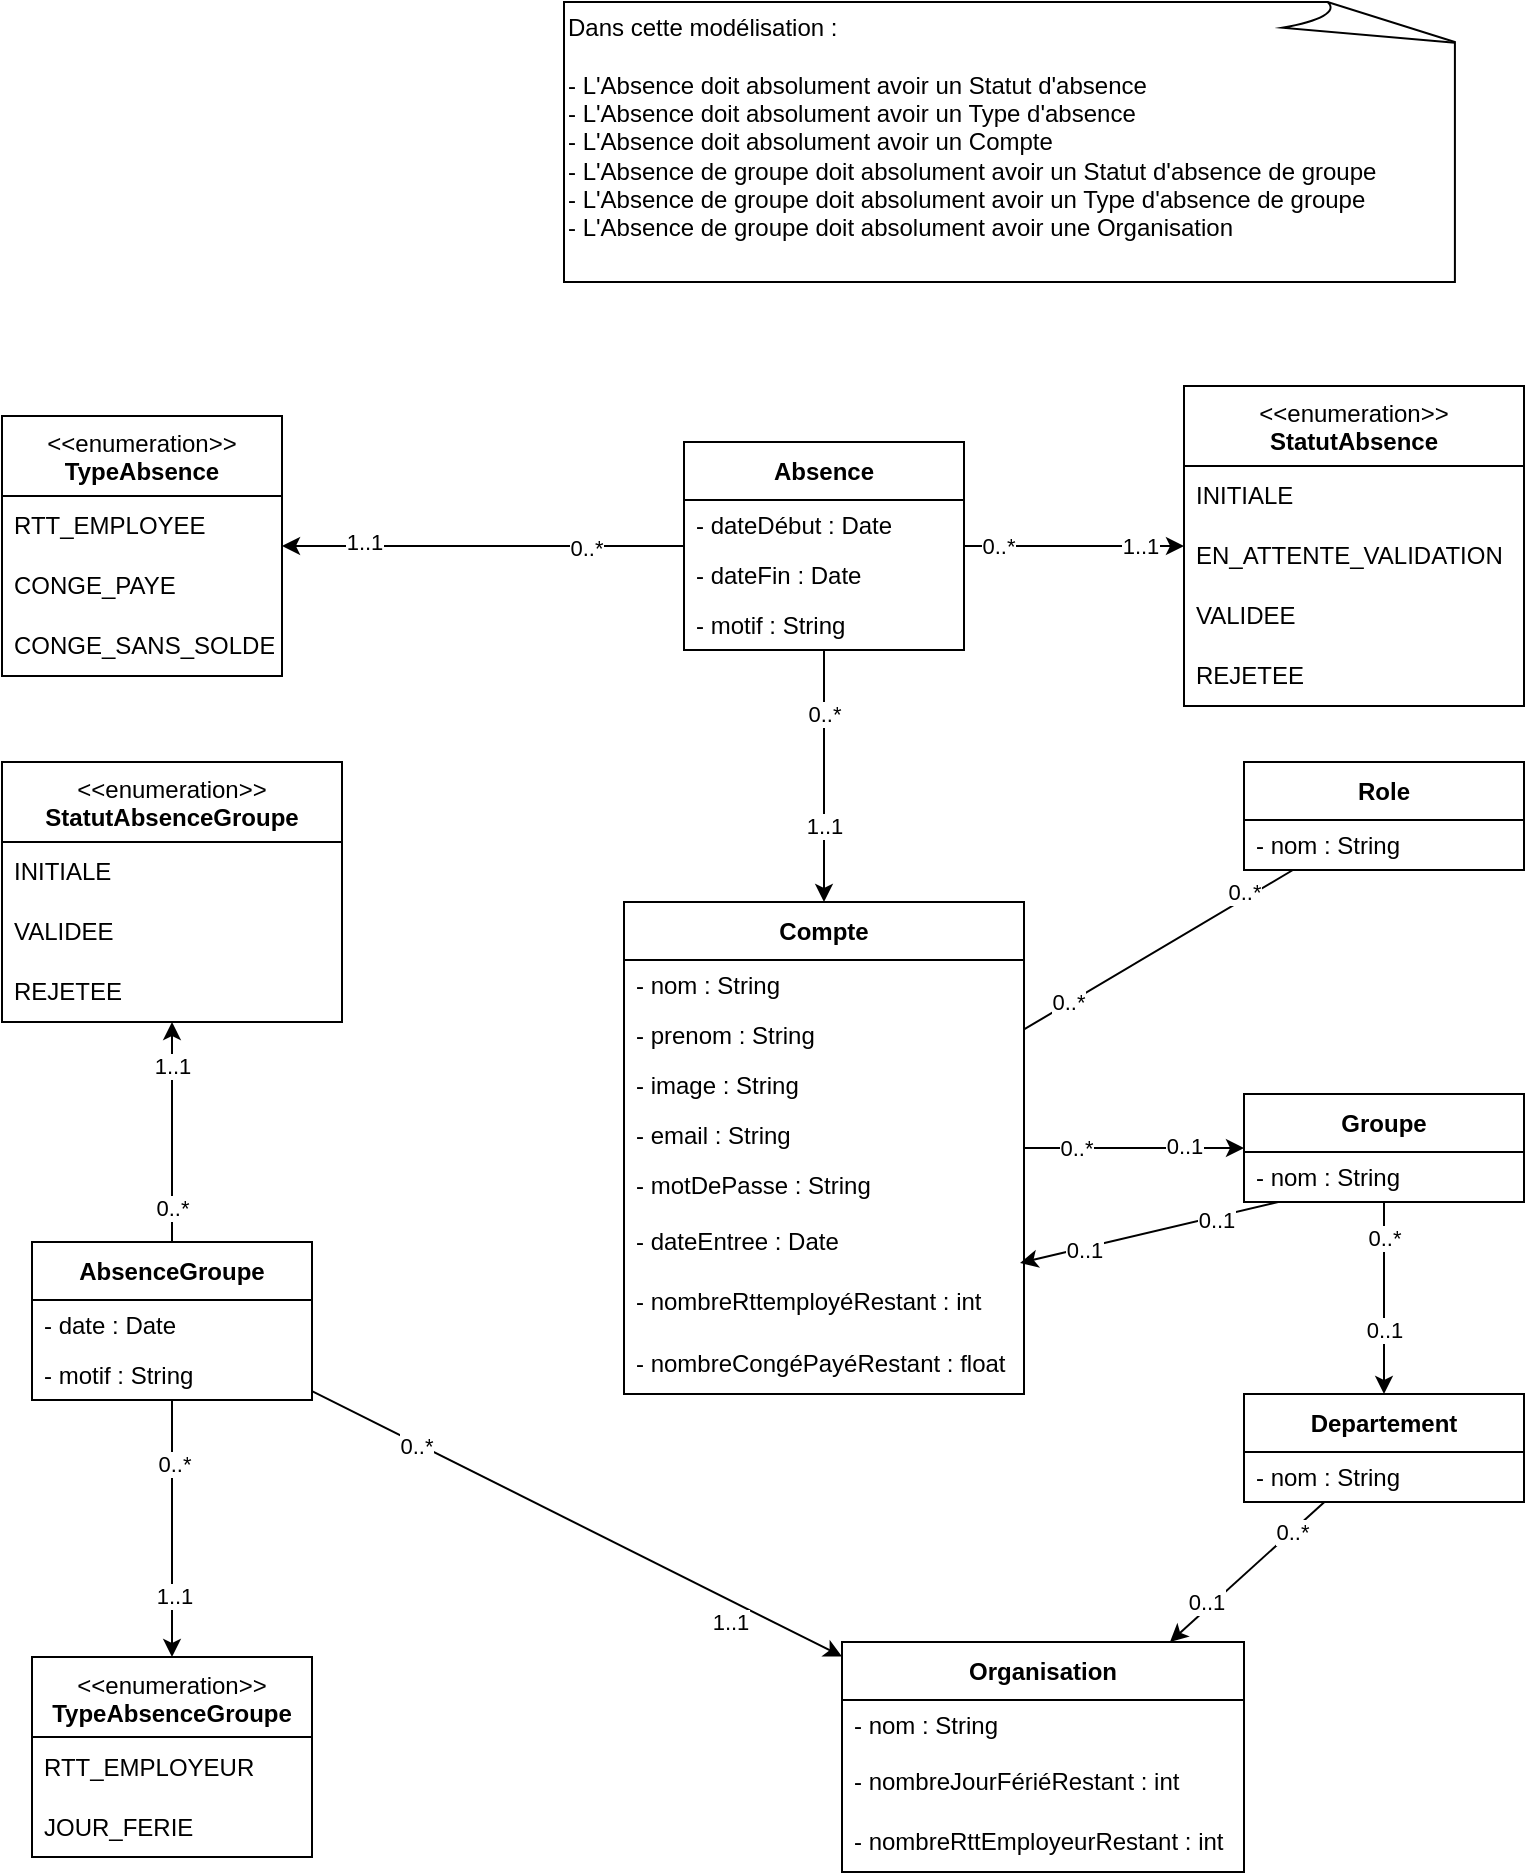 <mxfile version="24.0.4" type="device">
  <diagram name="Page-1" id="GdpQ8QCCqcLm-3y2WRk1">
    <mxGraphModel dx="1050" dy="629" grid="1" gridSize="10" guides="1" tooltips="1" connect="1" arrows="1" fold="1" page="1" pageScale="1" pageWidth="827" pageHeight="1169" math="0" shadow="0">
      <root>
        <mxCell id="0" />
        <mxCell id="1" parent="0" />
        <mxCell id="LfLRc4J-cQUVyY4kK2IP-9" style="rounded=0;orthogonalLoop=1;jettySize=auto;html=1;endArrow=none;endFill=0;" parent="1" source="LfLRc4J-cQUVyY4kK2IP-1" target="LfLRc4J-cQUVyY4kK2IP-6" edge="1">
          <mxGeometry relative="1" as="geometry" />
        </mxCell>
        <mxCell id="LfLRc4J-cQUVyY4kK2IP-13" value="0..*" style="edgeLabel;html=1;align=center;verticalAlign=middle;resizable=0;points=[];" parent="LfLRc4J-cQUVyY4kK2IP-9" vertex="1" connectable="0">
          <mxGeometry x="-0.669" y="1" relative="1" as="geometry">
            <mxPoint as="offset" />
          </mxGeometry>
        </mxCell>
        <mxCell id="LfLRc4J-cQUVyY4kK2IP-14" value="0..*" style="edgeLabel;html=1;align=center;verticalAlign=middle;resizable=0;points=[];" parent="LfLRc4J-cQUVyY4kK2IP-9" vertex="1" connectable="0">
          <mxGeometry x="0.719" y="1" relative="1" as="geometry">
            <mxPoint x="-5" as="offset" />
          </mxGeometry>
        </mxCell>
        <mxCell id="I-WAB1I7mNiSq00kfVB7-53" style="rounded=0;orthogonalLoop=1;jettySize=auto;html=1;endArrow=classic;endFill=1;" parent="1" source="4feSXHJZp7RiM_NK68ZN-1" target="I-WAB1I7mNiSq00kfVB7-45" edge="1">
          <mxGeometry relative="1" as="geometry" />
        </mxCell>
        <mxCell id="I-WAB1I7mNiSq00kfVB7-54" value="0..*" style="edgeLabel;html=1;align=center;verticalAlign=middle;resizable=0;points=[];" parent="I-WAB1I7mNiSq00kfVB7-53" vertex="1" connectable="0">
          <mxGeometry x="-0.577" relative="1" as="geometry">
            <mxPoint as="offset" />
          </mxGeometry>
        </mxCell>
        <mxCell id="I-WAB1I7mNiSq00kfVB7-55" value="0..1" style="edgeLabel;html=1;align=center;verticalAlign=middle;resizable=0;points=[];" parent="I-WAB1I7mNiSq00kfVB7-53" vertex="1" connectable="0">
          <mxGeometry x="0.647" relative="1" as="geometry">
            <mxPoint x="4" y="-8" as="offset" />
          </mxGeometry>
        </mxCell>
        <mxCell id="LfLRc4J-cQUVyY4kK2IP-1" value="Compte" style="swimlane;fontStyle=1;align=center;verticalAlign=middle;childLayout=stackLayout;horizontal=1;startSize=29;horizontalStack=0;resizeParent=1;resizeParentMax=0;resizeLast=0;collapsible=0;marginBottom=0;html=1;whiteSpace=wrap;" parent="1" vertex="1">
          <mxGeometry x="350" y="460" width="200" height="246" as="geometry" />
        </mxCell>
        <mxCell id="LfLRc4J-cQUVyY4kK2IP-3" value="- nom&amp;nbsp;: String" style="text;html=1;strokeColor=none;fillColor=none;align=left;verticalAlign=middle;spacingLeft=4;spacingRight=4;overflow=hidden;rotatable=0;points=[[0,0.5],[1,0.5]];portConstraint=eastwest;whiteSpace=wrap;" parent="LfLRc4J-cQUVyY4kK2IP-1" vertex="1">
          <mxGeometry y="29" width="200" height="25" as="geometry" />
        </mxCell>
        <mxCell id="LfLRc4J-cQUVyY4kK2IP-4" value="- prenom&amp;nbsp;: String" style="text;html=1;strokeColor=none;fillColor=none;align=left;verticalAlign=middle;spacingLeft=4;spacingRight=4;overflow=hidden;rotatable=0;points=[[0,0.5],[1,0.5]];portConstraint=eastwest;whiteSpace=wrap;" parent="LfLRc4J-cQUVyY4kK2IP-1" vertex="1">
          <mxGeometry y="54" width="200" height="25" as="geometry" />
        </mxCell>
        <mxCell id="I-WAB1I7mNiSq00kfVB7-18" value="- image : String" style="text;html=1;strokeColor=none;fillColor=none;align=left;verticalAlign=middle;spacingLeft=4;spacingRight=4;overflow=hidden;rotatable=0;points=[[0,0.5],[1,0.5]];portConstraint=eastwest;whiteSpace=wrap;" parent="LfLRc4J-cQUVyY4kK2IP-1" vertex="1">
          <mxGeometry y="79" width="200" height="25" as="geometry" />
        </mxCell>
        <mxCell id="I-WAB1I7mNiSq00kfVB7-19" value="- email : String" style="text;html=1;strokeColor=none;fillColor=none;align=left;verticalAlign=middle;spacingLeft=4;spacingRight=4;overflow=hidden;rotatable=0;points=[[0,0.5],[1,0.5]];portConstraint=eastwest;whiteSpace=wrap;" parent="LfLRc4J-cQUVyY4kK2IP-1" vertex="1">
          <mxGeometry y="104" width="200" height="25" as="geometry" />
        </mxCell>
        <mxCell id="I-WAB1I7mNiSq00kfVB7-20" value="- motDePasse : String" style="text;html=1;strokeColor=none;fillColor=none;align=left;verticalAlign=middle;spacingLeft=4;spacingRight=4;overflow=hidden;rotatable=0;points=[[0,0.5],[1,0.5]];portConstraint=eastwest;whiteSpace=wrap;" parent="LfLRc4J-cQUVyY4kK2IP-1" vertex="1">
          <mxGeometry y="129" width="200" height="25" as="geometry" />
        </mxCell>
        <mxCell id="4feSXHJZp7RiM_NK68ZN-11" value="- dateEntree : Date" style="text;html=1;strokeColor=none;fillColor=none;align=left;verticalAlign=middle;spacingLeft=4;spacingRight=4;overflow=hidden;rotatable=0;points=[[0,0.5],[1,0.5]];portConstraint=eastwest;whiteSpace=wrap;" parent="LfLRc4J-cQUVyY4kK2IP-1" vertex="1">
          <mxGeometry y="154" width="200" height="31" as="geometry" />
        </mxCell>
        <mxCell id="I-WAB1I7mNiSq00kfVB7-61" value="- nombreRttemployéRestant : int" style="text;html=1;strokeColor=none;fillColor=none;align=left;verticalAlign=middle;spacingLeft=4;spacingRight=4;overflow=hidden;rotatable=0;points=[[0,0.5],[1,0.5]];portConstraint=eastwest;whiteSpace=wrap;" parent="LfLRc4J-cQUVyY4kK2IP-1" vertex="1">
          <mxGeometry y="185" width="200" height="30" as="geometry" />
        </mxCell>
        <mxCell id="I-WAB1I7mNiSq00kfVB7-60" value="- nombreCongéPayéRestant : float" style="text;html=1;strokeColor=none;fillColor=none;align=left;verticalAlign=middle;spacingLeft=4;spacingRight=4;overflow=hidden;rotatable=0;points=[[0,0.5],[1,0.5]];portConstraint=eastwest;whiteSpace=wrap;" parent="LfLRc4J-cQUVyY4kK2IP-1" vertex="1">
          <mxGeometry y="215" width="200" height="31" as="geometry" />
        </mxCell>
        <mxCell id="LfLRc4J-cQUVyY4kK2IP-6" value="Role" style="swimlane;fontStyle=1;align=center;verticalAlign=middle;childLayout=stackLayout;horizontal=1;startSize=29;horizontalStack=0;resizeParent=1;resizeParentMax=0;resizeLast=0;collapsible=0;marginBottom=0;html=1;whiteSpace=wrap;" parent="1" vertex="1">
          <mxGeometry x="660" y="390" width="140" height="54" as="geometry" />
        </mxCell>
        <mxCell id="LfLRc4J-cQUVyY4kK2IP-7" value="- nom&amp;nbsp;: String" style="text;html=1;strokeColor=none;fillColor=none;align=left;verticalAlign=middle;spacingLeft=4;spacingRight=4;overflow=hidden;rotatable=0;points=[[0,0.5],[1,0.5]];portConstraint=eastwest;whiteSpace=wrap;" parent="LfLRc4J-cQUVyY4kK2IP-6" vertex="1">
          <mxGeometry y="29" width="140" height="25" as="geometry" />
        </mxCell>
        <mxCell id="LfLRc4J-cQUVyY4kK2IP-16" value="Dans cette modélisation :&lt;div&gt;&lt;br&gt;&lt;div&gt;- L&#39;Absence doit absolument avoir un Statut d&#39;absence&lt;/div&gt;&lt;div&gt;- L&#39;Absence doit absolument avoir un Type d&#39;absence&lt;/div&gt;&lt;div&gt;- L&#39;Absence doit absolument avoir un Compte&lt;/div&gt;&lt;div&gt;&lt;div&gt;- L&#39;Absence de groupe doit absolument avoir un Statut d&#39;absence de groupe&lt;/div&gt;&lt;div&gt;- L&#39;Absence&amp;nbsp;&lt;span style=&quot;background-color: initial;&quot;&gt;de groupe&lt;/span&gt;&lt;span style=&quot;background-color: initial;&quot;&gt;&amp;nbsp;doit absolument avoir un Type d&#39;absence&amp;nbsp;&lt;/span&gt;&lt;span style=&quot;background-color: initial;&quot;&gt;de groupe&lt;/span&gt;&lt;/div&gt;&lt;div&gt;- L&#39;Absence&amp;nbsp;&lt;span style=&quot;background-color: initial;&quot;&gt;de groupe&lt;/span&gt;&lt;span style=&quot;background-color: initial;&quot;&gt;&amp;nbsp;doit absolument avoir une Organisation&lt;/span&gt;&lt;/div&gt;&lt;/div&gt;&lt;/div&gt;&lt;div&gt;&lt;br&gt;&lt;/div&gt;" style="whiteSpace=wrap;html=1;shape=mxgraph.basic.document;align=left;" parent="1" vertex="1">
          <mxGeometry x="320" y="10" width="450" height="140" as="geometry" />
        </mxCell>
        <mxCell id="I-WAB1I7mNiSq00kfVB7-10" style="rounded=0;orthogonalLoop=1;jettySize=auto;html=1;endArrow=classic;endFill=1;" parent="1" source="I-WAB1I7mNiSq00kfVB7-1" target="BqRvHFFIeFbXiYeZG0hF-3" edge="1">
          <mxGeometry relative="1" as="geometry" />
        </mxCell>
        <mxCell id="I-WAB1I7mNiSq00kfVB7-16" value="0..*" style="edgeLabel;html=1;align=center;verticalAlign=middle;resizable=0;points=[];" parent="I-WAB1I7mNiSq00kfVB7-10" vertex="1" connectable="0">
          <mxGeometry x="-0.511" y="1" relative="1" as="geometry">
            <mxPoint as="offset" />
          </mxGeometry>
        </mxCell>
        <mxCell id="I-WAB1I7mNiSq00kfVB7-17" value="1..1" style="edgeLabel;html=1;align=center;verticalAlign=middle;resizable=0;points=[];" parent="I-WAB1I7mNiSq00kfVB7-10" vertex="1" connectable="0">
          <mxGeometry x="0.715" y="2" relative="1" as="geometry">
            <mxPoint x="12" y="-4" as="offset" />
          </mxGeometry>
        </mxCell>
        <mxCell id="I-WAB1I7mNiSq00kfVB7-13" style="rounded=0;orthogonalLoop=1;jettySize=auto;html=1;endArrow=classic;endFill=1;" parent="1" source="I-WAB1I7mNiSq00kfVB7-1" target="BqRvHFFIeFbXiYeZG0hF-1" edge="1">
          <mxGeometry relative="1" as="geometry" />
        </mxCell>
        <mxCell id="I-WAB1I7mNiSq00kfVB7-14" value="1..1" style="edgeLabel;html=1;align=center;verticalAlign=middle;resizable=0;points=[];" parent="I-WAB1I7mNiSq00kfVB7-13" vertex="1" connectable="0">
          <mxGeometry x="0.604" relative="1" as="geometry">
            <mxPoint as="offset" />
          </mxGeometry>
        </mxCell>
        <mxCell id="I-WAB1I7mNiSq00kfVB7-15" value="0..*" style="edgeLabel;html=1;align=center;verticalAlign=middle;resizable=0;points=[];" parent="I-WAB1I7mNiSq00kfVB7-13" vertex="1" connectable="0">
          <mxGeometry x="-0.688" relative="1" as="geometry">
            <mxPoint as="offset" />
          </mxGeometry>
        </mxCell>
        <mxCell id="I-WAB1I7mNiSq00kfVB7-40" style="rounded=0;orthogonalLoop=1;jettySize=auto;html=1;endArrow=classic;endFill=1;startArrow=none;startFill=0;" parent="1" source="I-WAB1I7mNiSq00kfVB7-1" target="LfLRc4J-cQUVyY4kK2IP-1" edge="1">
          <mxGeometry relative="1" as="geometry" />
        </mxCell>
        <mxCell id="I-WAB1I7mNiSq00kfVB7-41" value="0..*" style="edgeLabel;html=1;align=center;verticalAlign=middle;resizable=0;points=[];" parent="I-WAB1I7mNiSq00kfVB7-40" vertex="1" connectable="0">
          <mxGeometry x="-0.612" relative="1" as="geometry">
            <mxPoint y="7" as="offset" />
          </mxGeometry>
        </mxCell>
        <mxCell id="I-WAB1I7mNiSq00kfVB7-42" value="1..1" style="edgeLabel;html=1;align=center;verticalAlign=middle;resizable=0;points=[];" parent="I-WAB1I7mNiSq00kfVB7-40" vertex="1" connectable="0">
          <mxGeometry x="0.582" relative="1" as="geometry">
            <mxPoint y="-12" as="offset" />
          </mxGeometry>
        </mxCell>
        <mxCell id="I-WAB1I7mNiSq00kfVB7-1" value="Absence" style="swimlane;fontStyle=1;align=center;verticalAlign=middle;childLayout=stackLayout;horizontal=1;startSize=29;horizontalStack=0;resizeParent=1;resizeParentMax=0;resizeLast=0;collapsible=0;marginBottom=0;html=1;whiteSpace=wrap;" parent="1" vertex="1">
          <mxGeometry x="380" y="230" width="140" height="104" as="geometry" />
        </mxCell>
        <mxCell id="I-WAB1I7mNiSq00kfVB7-2" value="- dateDébut : Date" style="text;html=1;strokeColor=none;fillColor=none;align=left;verticalAlign=middle;spacingLeft=4;spacingRight=4;overflow=hidden;rotatable=0;points=[[0,0.5],[1,0.5]];portConstraint=eastwest;whiteSpace=wrap;" parent="I-WAB1I7mNiSq00kfVB7-1" vertex="1">
          <mxGeometry y="29" width="140" height="25" as="geometry" />
        </mxCell>
        <mxCell id="I-WAB1I7mNiSq00kfVB7-3" value="- dateFin : Date" style="text;html=1;strokeColor=none;fillColor=none;align=left;verticalAlign=middle;spacingLeft=4;spacingRight=4;overflow=hidden;rotatable=0;points=[[0,0.5],[1,0.5]];portConstraint=eastwest;whiteSpace=wrap;" parent="I-WAB1I7mNiSq00kfVB7-1" vertex="1">
          <mxGeometry y="54" width="140" height="25" as="geometry" />
        </mxCell>
        <mxCell id="I-WAB1I7mNiSq00kfVB7-5" value="- motif&amp;nbsp;: String" style="text;html=1;strokeColor=none;fillColor=none;align=left;verticalAlign=middle;spacingLeft=4;spacingRight=4;overflow=hidden;rotatable=0;points=[[0,0.5],[1,0.5]];portConstraint=eastwest;whiteSpace=wrap;" parent="I-WAB1I7mNiSq00kfVB7-1" vertex="1">
          <mxGeometry y="79" width="140" height="25" as="geometry" />
        </mxCell>
        <mxCell id="I-WAB1I7mNiSq00kfVB7-24" style="rounded=0;orthogonalLoop=1;jettySize=auto;html=1;endArrow=classic;endFill=1;" parent="1" source="I-WAB1I7mNiSq00kfVB7-30" target="BqRvHFFIeFbXiYeZG0hF-8" edge="1">
          <mxGeometry relative="1" as="geometry" />
        </mxCell>
        <mxCell id="I-WAB1I7mNiSq00kfVB7-25" value="0..*" style="edgeLabel;html=1;align=center;verticalAlign=middle;resizable=0;points=[];" parent="I-WAB1I7mNiSq00kfVB7-24" vertex="1" connectable="0">
          <mxGeometry x="-0.511" y="1" relative="1" as="geometry">
            <mxPoint as="offset" />
          </mxGeometry>
        </mxCell>
        <mxCell id="I-WAB1I7mNiSq00kfVB7-26" value="1..1" style="edgeLabel;html=1;align=center;verticalAlign=middle;resizable=0;points=[];" parent="I-WAB1I7mNiSq00kfVB7-24" vertex="1" connectable="0">
          <mxGeometry x="0.715" y="2" relative="1" as="geometry">
            <mxPoint x="-1" y="-12" as="offset" />
          </mxGeometry>
        </mxCell>
        <mxCell id="I-WAB1I7mNiSq00kfVB7-27" style="rounded=0;orthogonalLoop=1;jettySize=auto;html=1;endArrow=classic;endFill=1;" parent="1" source="I-WAB1I7mNiSq00kfVB7-30" target="BqRvHFFIeFbXiYeZG0hF-13" edge="1">
          <mxGeometry relative="1" as="geometry" />
        </mxCell>
        <mxCell id="I-WAB1I7mNiSq00kfVB7-28" value="1..1" style="edgeLabel;html=1;align=center;verticalAlign=middle;resizable=0;points=[];" parent="I-WAB1I7mNiSq00kfVB7-27" vertex="1" connectable="0">
          <mxGeometry x="0.604" relative="1" as="geometry">
            <mxPoint as="offset" />
          </mxGeometry>
        </mxCell>
        <mxCell id="I-WAB1I7mNiSq00kfVB7-29" value="0..*" style="edgeLabel;html=1;align=center;verticalAlign=middle;resizable=0;points=[];" parent="I-WAB1I7mNiSq00kfVB7-27" vertex="1" connectable="0">
          <mxGeometry x="-0.688" relative="1" as="geometry">
            <mxPoint as="offset" />
          </mxGeometry>
        </mxCell>
        <mxCell id="I-WAB1I7mNiSq00kfVB7-30" value="AbsenceGroupe" style="swimlane;fontStyle=1;align=center;verticalAlign=middle;childLayout=stackLayout;horizontal=1;startSize=29;horizontalStack=0;resizeParent=1;resizeParentMax=0;resizeLast=0;collapsible=0;marginBottom=0;html=1;whiteSpace=wrap;" parent="1" vertex="1">
          <mxGeometry x="54" y="630" width="140" height="79" as="geometry" />
        </mxCell>
        <mxCell id="I-WAB1I7mNiSq00kfVB7-31" value="- date : Date" style="text;html=1;strokeColor=none;fillColor=none;align=left;verticalAlign=middle;spacingLeft=4;spacingRight=4;overflow=hidden;rotatable=0;points=[[0,0.5],[1,0.5]];portConstraint=eastwest;whiteSpace=wrap;" parent="I-WAB1I7mNiSq00kfVB7-30" vertex="1">
          <mxGeometry y="29" width="140" height="25" as="geometry" />
        </mxCell>
        <mxCell id="I-WAB1I7mNiSq00kfVB7-33" value="- motif : String" style="text;html=1;strokeColor=none;fillColor=none;align=left;verticalAlign=middle;spacingLeft=4;spacingRight=4;overflow=hidden;rotatable=0;points=[[0,0.5],[1,0.5]];portConstraint=eastwest;whiteSpace=wrap;" parent="I-WAB1I7mNiSq00kfVB7-30" vertex="1">
          <mxGeometry y="54" width="140" height="25" as="geometry" />
        </mxCell>
        <mxCell id="I-WAB1I7mNiSq00kfVB7-56" style="rounded=0;orthogonalLoop=1;jettySize=auto;html=1;endArrow=none;endFill=0;startArrow=classic;startFill=1;" parent="1" source="I-WAB1I7mNiSq00kfVB7-45" target="I-WAB1I7mNiSq00kfVB7-30" edge="1">
          <mxGeometry relative="1" as="geometry" />
        </mxCell>
        <mxCell id="I-WAB1I7mNiSq00kfVB7-57" value="1..1" style="edgeLabel;html=1;align=center;verticalAlign=middle;resizable=0;points=[];" parent="I-WAB1I7mNiSq00kfVB7-56" vertex="1" connectable="0">
          <mxGeometry x="-0.579" y="1" relative="1" as="geometry">
            <mxPoint y="10" as="offset" />
          </mxGeometry>
        </mxCell>
        <mxCell id="I-WAB1I7mNiSq00kfVB7-58" value="0..*" style="edgeLabel;html=1;align=center;verticalAlign=middle;resizable=0;points=[];" parent="I-WAB1I7mNiSq00kfVB7-56" vertex="1" connectable="0">
          <mxGeometry x="0.605" y="1" relative="1" as="geometry">
            <mxPoint as="offset" />
          </mxGeometry>
        </mxCell>
        <mxCell id="I-WAB1I7mNiSq00kfVB7-45" value="Organisation" style="swimlane;fontStyle=1;align=center;verticalAlign=middle;childLayout=stackLayout;horizontal=1;startSize=29;horizontalStack=0;resizeParent=1;resizeParentMax=0;resizeLast=0;collapsible=0;marginBottom=0;html=1;whiteSpace=wrap;" parent="1" vertex="1">
          <mxGeometry x="459" y="830" width="201" height="115" as="geometry" />
        </mxCell>
        <mxCell id="I-WAB1I7mNiSq00kfVB7-46" value="- nom : String" style="text;html=1;strokeColor=none;fillColor=none;align=left;verticalAlign=middle;spacingLeft=4;spacingRight=4;overflow=hidden;rotatable=0;points=[[0,0.5],[1,0.5]];portConstraint=eastwest;whiteSpace=wrap;" parent="I-WAB1I7mNiSq00kfVB7-45" vertex="1">
          <mxGeometry y="29" width="201" height="25" as="geometry" />
        </mxCell>
        <mxCell id="I-WAB1I7mNiSq00kfVB7-66" value="- nombreJourFériéRestant : int" style="text;html=1;strokeColor=none;fillColor=none;align=left;verticalAlign=middle;spacingLeft=4;spacingRight=4;overflow=hidden;rotatable=0;points=[[0,0.5],[1,0.5]];portConstraint=eastwest;whiteSpace=wrap;" parent="I-WAB1I7mNiSq00kfVB7-45" vertex="1">
          <mxGeometry y="54" width="201" height="31" as="geometry" />
        </mxCell>
        <mxCell id="I-WAB1I7mNiSq00kfVB7-67" value="- nombreRttEmployeurRestant : int" style="text;html=1;strokeColor=none;fillColor=none;align=left;verticalAlign=middle;spacingLeft=4;spacingRight=4;overflow=hidden;rotatable=0;points=[[0,0.5],[1,0.5]];portConstraint=eastwest;whiteSpace=wrap;" parent="I-WAB1I7mNiSq00kfVB7-45" vertex="1">
          <mxGeometry y="85" width="201" height="30" as="geometry" />
        </mxCell>
        <mxCell id="I-WAB1I7mNiSq00kfVB7-50" style="rounded=0;orthogonalLoop=1;jettySize=auto;html=1;endArrow=none;endFill=0;startArrow=classic;startFill=1;" parent="1" source="I-WAB1I7mNiSq00kfVB7-47" target="LfLRc4J-cQUVyY4kK2IP-1" edge="1">
          <mxGeometry relative="1" as="geometry" />
        </mxCell>
        <mxCell id="I-WAB1I7mNiSq00kfVB7-51" value="0..*" style="edgeLabel;html=1;align=center;verticalAlign=middle;resizable=0;points=[];" parent="I-WAB1I7mNiSq00kfVB7-50" vertex="1" connectable="0">
          <mxGeometry x="0.527" relative="1" as="geometry">
            <mxPoint as="offset" />
          </mxGeometry>
        </mxCell>
        <mxCell id="I-WAB1I7mNiSq00kfVB7-52" value="0..1" style="edgeLabel;html=1;align=center;verticalAlign=middle;resizable=0;points=[];" parent="I-WAB1I7mNiSq00kfVB7-50" vertex="1" connectable="0">
          <mxGeometry x="-0.654" y="-1" relative="1" as="geometry">
            <mxPoint x="-11" as="offset" />
          </mxGeometry>
        </mxCell>
        <mxCell id="4feSXHJZp7RiM_NK68ZN-3" style="rounded=0;orthogonalLoop=1;jettySize=auto;html=1;" parent="1" source="I-WAB1I7mNiSq00kfVB7-47" target="4feSXHJZp7RiM_NK68ZN-1" edge="1">
          <mxGeometry relative="1" as="geometry" />
        </mxCell>
        <mxCell id="4feSXHJZp7RiM_NK68ZN-4" value="0..1" style="edgeLabel;html=1;align=center;verticalAlign=middle;resizable=0;points=[];" parent="4feSXHJZp7RiM_NK68ZN-3" vertex="1" connectable="0">
          <mxGeometry x="0.333" relative="1" as="geometry">
            <mxPoint as="offset" />
          </mxGeometry>
        </mxCell>
        <mxCell id="4feSXHJZp7RiM_NK68ZN-5" value="0..*" style="edgeLabel;html=1;align=center;verticalAlign=middle;resizable=0;points=[];" parent="4feSXHJZp7RiM_NK68ZN-3" vertex="1" connectable="0">
          <mxGeometry x="-0.636" relative="1" as="geometry">
            <mxPoint as="offset" />
          </mxGeometry>
        </mxCell>
        <mxCell id="I-WAB1I7mNiSq00kfVB7-47" value="Groupe" style="swimlane;fontStyle=1;align=center;verticalAlign=middle;childLayout=stackLayout;horizontal=1;startSize=29;horizontalStack=0;resizeParent=1;resizeParentMax=0;resizeLast=0;collapsible=0;marginBottom=0;html=1;whiteSpace=wrap;" parent="1" vertex="1">
          <mxGeometry x="660" y="556" width="140" height="54" as="geometry" />
        </mxCell>
        <mxCell id="I-WAB1I7mNiSq00kfVB7-48" value="- nom&amp;nbsp;: String" style="text;html=1;strokeColor=none;fillColor=none;align=left;verticalAlign=middle;spacingLeft=4;spacingRight=4;overflow=hidden;rotatable=0;points=[[0,0.5],[1,0.5]];portConstraint=eastwest;whiteSpace=wrap;" parent="I-WAB1I7mNiSq00kfVB7-47" vertex="1">
          <mxGeometry y="29" width="140" height="25" as="geometry" />
        </mxCell>
        <mxCell id="BqRvHFFIeFbXiYeZG0hF-1" value="&amp;lt;&amp;lt;enumeration&amp;gt;&amp;gt;&lt;br&gt;&lt;span style=&quot;font-weight: 700;&quot;&gt;StatutAbsence&lt;/span&gt;" style="swimlane;fontStyle=0;align=center;verticalAlign=top;childLayout=stackLayout;horizontal=1;startSize=40;horizontalStack=0;resizeParent=1;resizeParentMax=0;resizeLast=0;collapsible=0;marginBottom=0;html=1;whiteSpace=wrap;" parent="1" vertex="1">
          <mxGeometry x="630" y="202" width="170" height="160" as="geometry" />
        </mxCell>
        <mxCell id="BqRvHFFIeFbXiYeZG0hF-2" value="INITIALE" style="text;html=1;strokeColor=none;fillColor=none;align=left;verticalAlign=middle;spacingLeft=4;spacingRight=4;overflow=hidden;rotatable=0;points=[[0,0.5],[1,0.5]];portConstraint=eastwest;whiteSpace=wrap;" parent="BqRvHFFIeFbXiYeZG0hF-1" vertex="1">
          <mxGeometry y="40" width="170" height="30" as="geometry" />
        </mxCell>
        <mxCell id="BqRvHFFIeFbXiYeZG0hF-10" value="EN_ATTENTE_VALIDATION" style="text;html=1;strokeColor=none;fillColor=none;align=left;verticalAlign=middle;spacingLeft=4;spacingRight=4;overflow=hidden;rotatable=0;points=[[0,0.5],[1,0.5]];portConstraint=eastwest;whiteSpace=wrap;" parent="BqRvHFFIeFbXiYeZG0hF-1" vertex="1">
          <mxGeometry y="70" width="170" height="30" as="geometry" />
        </mxCell>
        <mxCell id="BqRvHFFIeFbXiYeZG0hF-11" value="VALIDEE" style="text;html=1;strokeColor=none;fillColor=none;align=left;verticalAlign=middle;spacingLeft=4;spacingRight=4;overflow=hidden;rotatable=0;points=[[0,0.5],[1,0.5]];portConstraint=eastwest;whiteSpace=wrap;" parent="BqRvHFFIeFbXiYeZG0hF-1" vertex="1">
          <mxGeometry y="100" width="170" height="30" as="geometry" />
        </mxCell>
        <mxCell id="BqRvHFFIeFbXiYeZG0hF-12" value="REJETEE" style="text;html=1;strokeColor=none;fillColor=none;align=left;verticalAlign=middle;spacingLeft=4;spacingRight=4;overflow=hidden;rotatable=0;points=[[0,0.5],[1,0.5]];portConstraint=eastwest;whiteSpace=wrap;" parent="BqRvHFFIeFbXiYeZG0hF-1" vertex="1">
          <mxGeometry y="130" width="170" height="30" as="geometry" />
        </mxCell>
        <mxCell id="BqRvHFFIeFbXiYeZG0hF-3" value="&amp;lt;&amp;lt;enumeration&amp;gt;&amp;gt;&lt;br&gt;&lt;span style=&quot;font-weight: 700;&quot;&gt;TypeAbsence&lt;/span&gt;" style="swimlane;fontStyle=0;align=center;verticalAlign=top;childLayout=stackLayout;horizontal=1;startSize=40;horizontalStack=0;resizeParent=1;resizeParentMax=0;resizeLast=0;collapsible=0;marginBottom=0;html=1;whiteSpace=wrap;" parent="1" vertex="1">
          <mxGeometry x="39" y="217" width="140" height="130" as="geometry" />
        </mxCell>
        <mxCell id="BqRvHFFIeFbXiYeZG0hF-4" value="RTT_EMPLOYEE" style="text;html=1;strokeColor=none;fillColor=none;align=left;verticalAlign=middle;spacingLeft=4;spacingRight=4;overflow=hidden;rotatable=0;points=[[0,0.5],[1,0.5]];portConstraint=eastwest;whiteSpace=wrap;" parent="BqRvHFFIeFbXiYeZG0hF-3" vertex="1">
          <mxGeometry y="40" width="140" height="30" as="geometry" />
        </mxCell>
        <mxCell id="BqRvHFFIeFbXiYeZG0hF-18" value="CONGE_PAYE" style="text;html=1;strokeColor=none;fillColor=none;align=left;verticalAlign=middle;spacingLeft=4;spacingRight=4;overflow=hidden;rotatable=0;points=[[0,0.5],[1,0.5]];portConstraint=eastwest;whiteSpace=wrap;" parent="BqRvHFFIeFbXiYeZG0hF-3" vertex="1">
          <mxGeometry y="70" width="140" height="30" as="geometry" />
        </mxCell>
        <mxCell id="BqRvHFFIeFbXiYeZG0hF-19" value="CONGE_SANS_SOLDE" style="text;html=1;strokeColor=none;fillColor=none;align=left;verticalAlign=middle;spacingLeft=4;spacingRight=4;overflow=hidden;rotatable=0;points=[[0,0.5],[1,0.5]];portConstraint=eastwest;whiteSpace=wrap;" parent="BqRvHFFIeFbXiYeZG0hF-3" vertex="1">
          <mxGeometry y="100" width="140" height="30" as="geometry" />
        </mxCell>
        <mxCell id="BqRvHFFIeFbXiYeZG0hF-8" value="&amp;lt;&amp;lt;enumeration&amp;gt;&amp;gt;&lt;br&gt;&lt;span style=&quot;font-weight: 700;&quot;&gt;TypeAbsenceGroupe&lt;/span&gt;" style="swimlane;fontStyle=0;align=center;verticalAlign=top;childLayout=stackLayout;horizontal=1;startSize=40;horizontalStack=0;resizeParent=1;resizeParentMax=0;resizeLast=0;collapsible=0;marginBottom=0;html=1;whiteSpace=wrap;" parent="1" vertex="1">
          <mxGeometry x="54" y="837.5" width="140" height="100" as="geometry" />
        </mxCell>
        <mxCell id="BqRvHFFIeFbXiYeZG0hF-9" value="RTT_EMPLOYEUR" style="text;html=1;strokeColor=none;fillColor=none;align=left;verticalAlign=middle;spacingLeft=4;spacingRight=4;overflow=hidden;rotatable=0;points=[[0,0.5],[1,0.5]];portConstraint=eastwest;whiteSpace=wrap;" parent="BqRvHFFIeFbXiYeZG0hF-8" vertex="1">
          <mxGeometry y="40" width="140" height="30" as="geometry" />
        </mxCell>
        <mxCell id="BqRvHFFIeFbXiYeZG0hF-20" value="JOUR_FERIE" style="text;html=1;strokeColor=none;fillColor=none;align=left;verticalAlign=middle;spacingLeft=4;spacingRight=4;overflow=hidden;rotatable=0;points=[[0,0.5],[1,0.5]];portConstraint=eastwest;whiteSpace=wrap;" parent="BqRvHFFIeFbXiYeZG0hF-8" vertex="1">
          <mxGeometry y="70" width="140" height="30" as="geometry" />
        </mxCell>
        <mxCell id="BqRvHFFIeFbXiYeZG0hF-13" value="&amp;lt;&amp;lt;enumeration&amp;gt;&amp;gt;&lt;br&gt;&lt;span style=&quot;font-weight: 700;&quot;&gt;StatutAbsenceGroupe&lt;/span&gt;" style="swimlane;fontStyle=0;align=center;verticalAlign=top;childLayout=stackLayout;horizontal=1;startSize=40;horizontalStack=0;resizeParent=1;resizeParentMax=0;resizeLast=0;collapsible=0;marginBottom=0;html=1;whiteSpace=wrap;" parent="1" vertex="1">
          <mxGeometry x="39" y="390" width="170" height="130" as="geometry" />
        </mxCell>
        <mxCell id="BqRvHFFIeFbXiYeZG0hF-14" value="INITIALE" style="text;html=1;strokeColor=none;fillColor=none;align=left;verticalAlign=middle;spacingLeft=4;spacingRight=4;overflow=hidden;rotatable=0;points=[[0,0.5],[1,0.5]];portConstraint=eastwest;whiteSpace=wrap;" parent="BqRvHFFIeFbXiYeZG0hF-13" vertex="1">
          <mxGeometry y="40" width="170" height="30" as="geometry" />
        </mxCell>
        <mxCell id="BqRvHFFIeFbXiYeZG0hF-16" value="VALIDEE" style="text;html=1;strokeColor=none;fillColor=none;align=left;verticalAlign=middle;spacingLeft=4;spacingRight=4;overflow=hidden;rotatable=0;points=[[0,0.5],[1,0.5]];portConstraint=eastwest;whiteSpace=wrap;" parent="BqRvHFFIeFbXiYeZG0hF-13" vertex="1">
          <mxGeometry y="70" width="170" height="30" as="geometry" />
        </mxCell>
        <mxCell id="BqRvHFFIeFbXiYeZG0hF-17" value="REJETEE" style="text;html=1;strokeColor=none;fillColor=none;align=left;verticalAlign=middle;spacingLeft=4;spacingRight=4;overflow=hidden;rotatable=0;points=[[0,0.5],[1,0.5]];portConstraint=eastwest;whiteSpace=wrap;" parent="BqRvHFFIeFbXiYeZG0hF-13" vertex="1">
          <mxGeometry y="100" width="170" height="30" as="geometry" />
        </mxCell>
        <mxCell id="4feSXHJZp7RiM_NK68ZN-1" value="Departement" style="swimlane;fontStyle=1;align=center;verticalAlign=middle;childLayout=stackLayout;horizontal=1;startSize=29;horizontalStack=0;resizeParent=1;resizeParentMax=0;resizeLast=0;collapsible=0;marginBottom=0;html=1;whiteSpace=wrap;" parent="1" vertex="1">
          <mxGeometry x="660" y="706" width="140" height="54" as="geometry" />
        </mxCell>
        <mxCell id="4feSXHJZp7RiM_NK68ZN-2" value="- nom&amp;nbsp;: String" style="text;html=1;strokeColor=none;fillColor=none;align=left;verticalAlign=middle;spacingLeft=4;spacingRight=4;overflow=hidden;rotatable=0;points=[[0,0.5],[1,0.5]];portConstraint=eastwest;whiteSpace=wrap;" parent="4feSXHJZp7RiM_NK68ZN-1" vertex="1">
          <mxGeometry y="29" width="140" height="25" as="geometry" />
        </mxCell>
        <mxCell id="4feSXHJZp7RiM_NK68ZN-8" style="rounded=0;orthogonalLoop=1;jettySize=auto;html=1;entryX=0.99;entryY=-0.15;entryDx=0;entryDy=0;entryPerimeter=0;" parent="1" source="I-WAB1I7mNiSq00kfVB7-48" target="I-WAB1I7mNiSq00kfVB7-61" edge="1">
          <mxGeometry relative="1" as="geometry" />
        </mxCell>
        <mxCell id="4feSXHJZp7RiM_NK68ZN-9" value="0..1" style="edgeLabel;html=1;align=center;verticalAlign=middle;resizable=0;points=[];" parent="4feSXHJZp7RiM_NK68ZN-8" vertex="1" connectable="0">
          <mxGeometry x="0.519" y="1" relative="1" as="geometry">
            <mxPoint as="offset" />
          </mxGeometry>
        </mxCell>
        <mxCell id="4feSXHJZp7RiM_NK68ZN-10" value="0..1" style="edgeLabel;html=1;align=center;verticalAlign=middle;resizable=0;points=[];" parent="4feSXHJZp7RiM_NK68ZN-8" vertex="1" connectable="0">
          <mxGeometry x="-0.517" y="1" relative="1" as="geometry">
            <mxPoint as="offset" />
          </mxGeometry>
        </mxCell>
      </root>
    </mxGraphModel>
  </diagram>
</mxfile>

